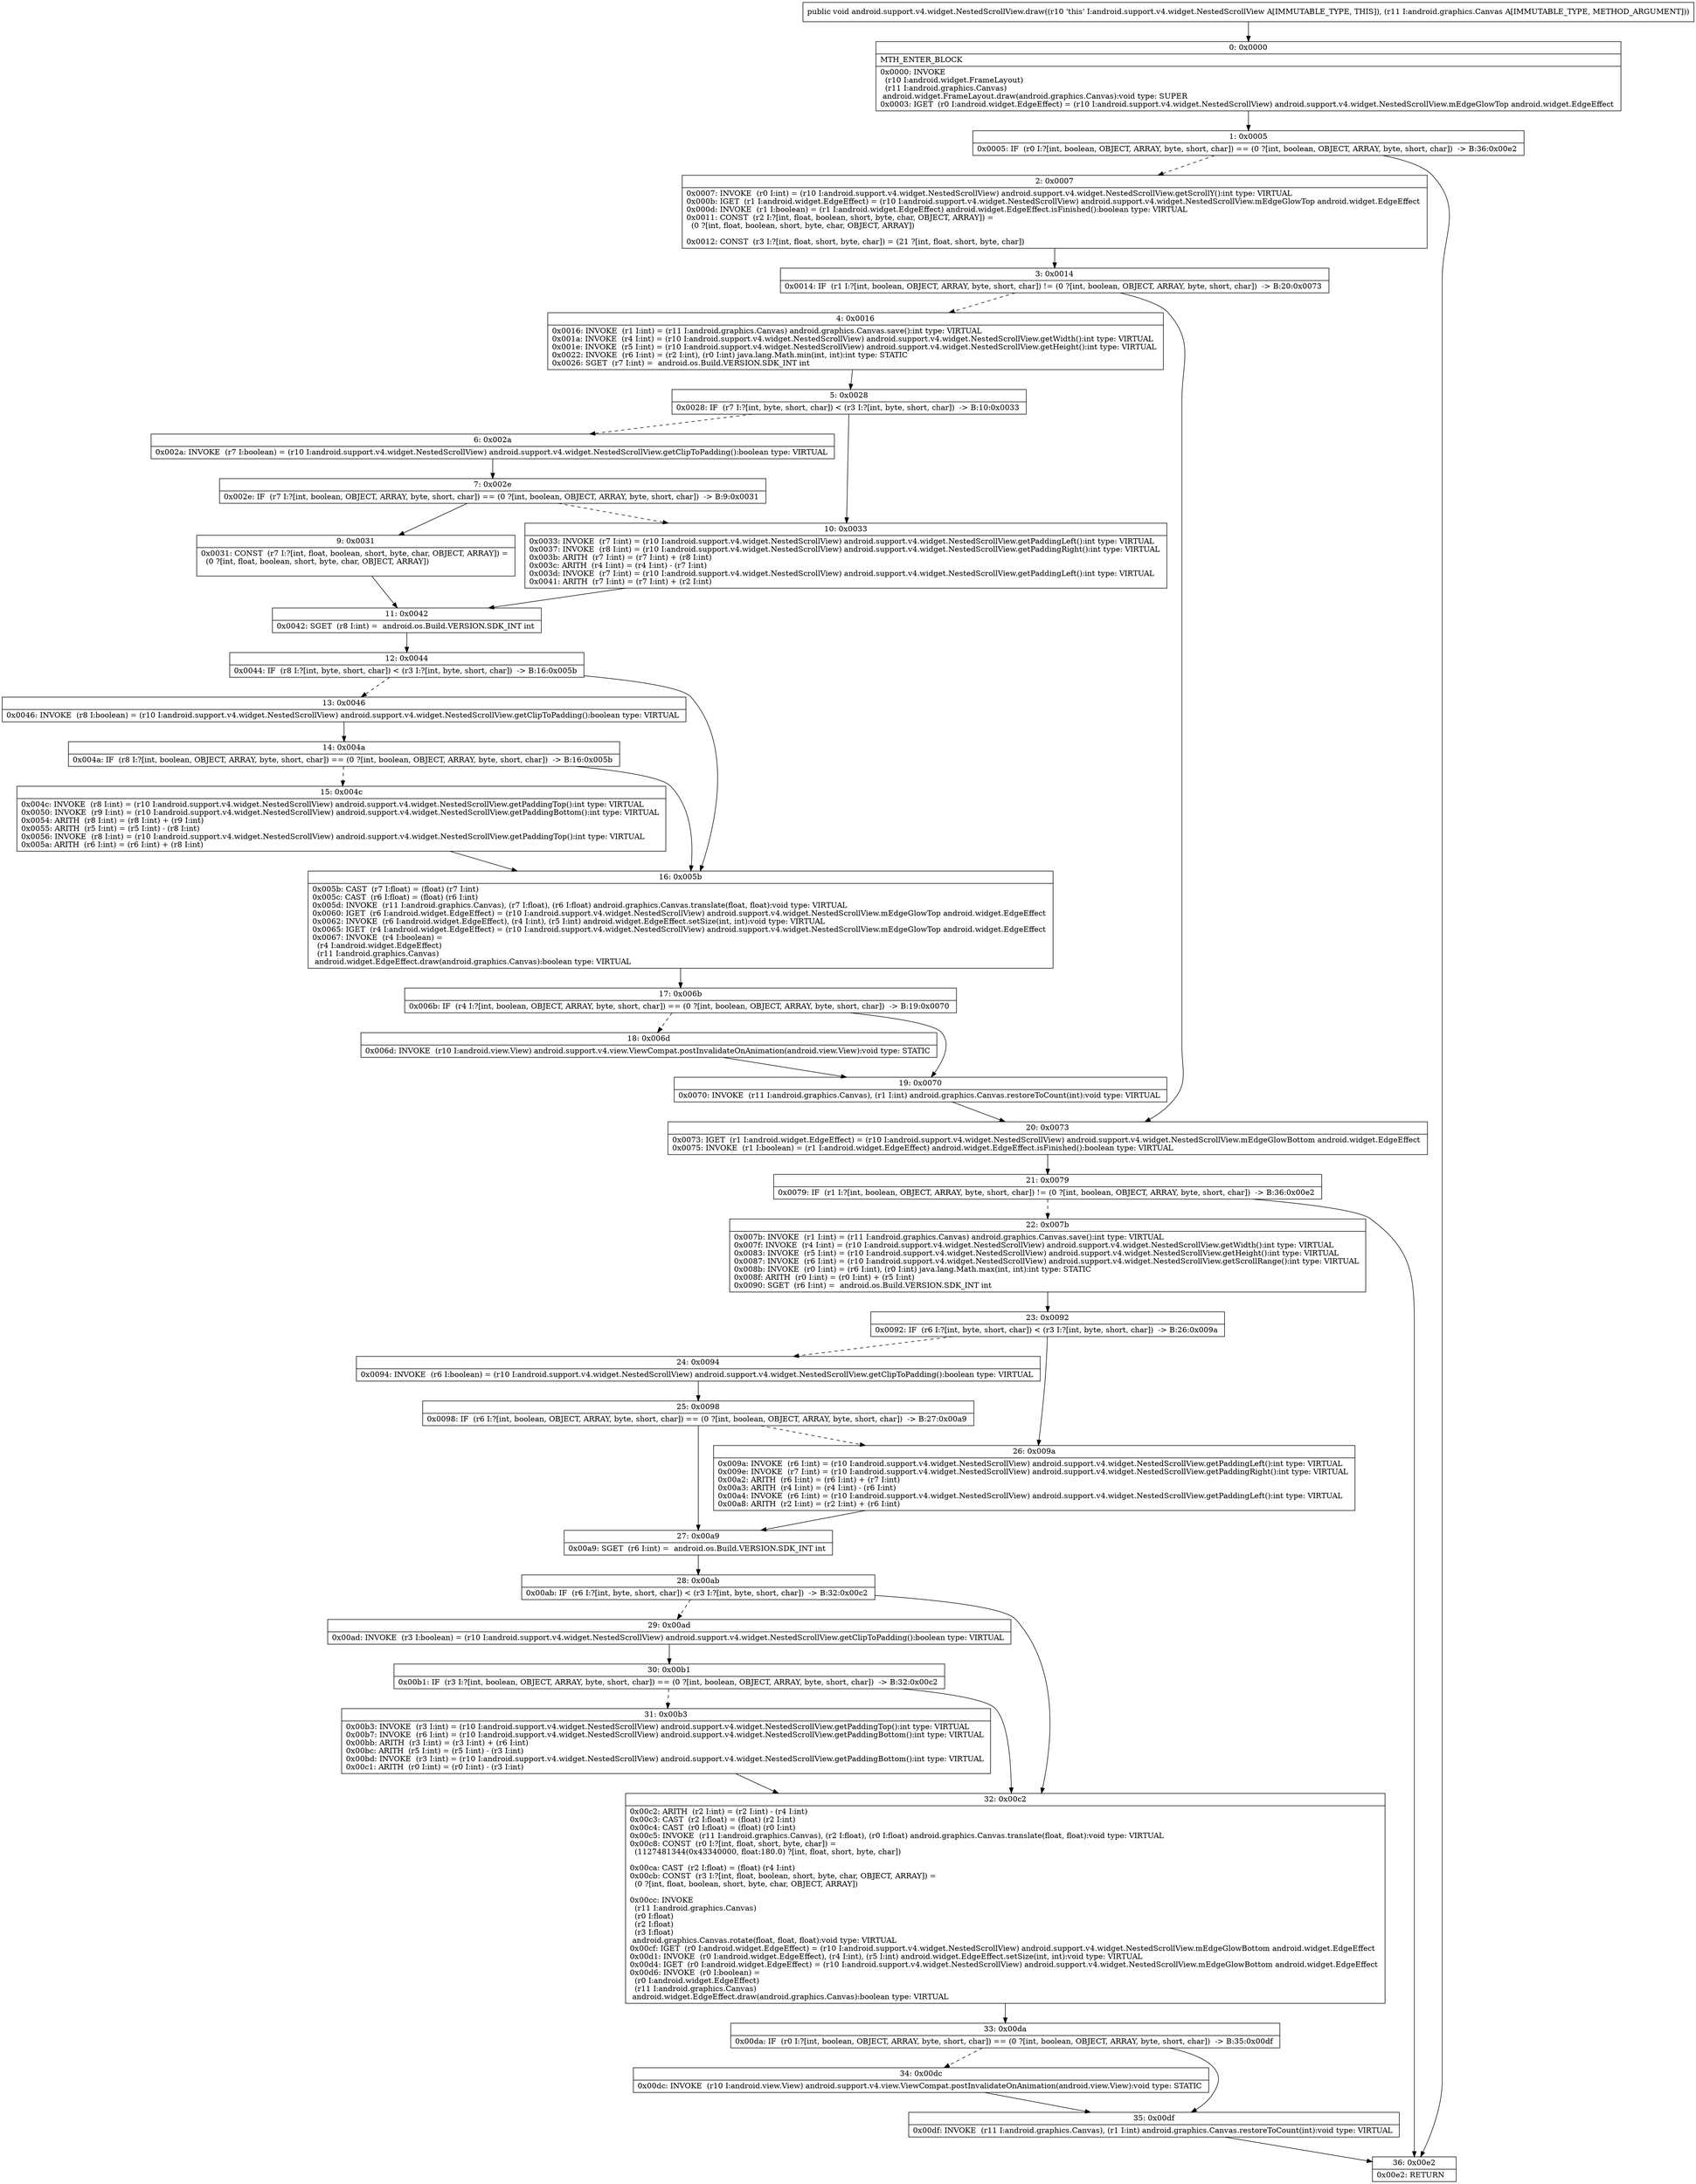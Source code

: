 digraph "CFG forandroid.support.v4.widget.NestedScrollView.draw(Landroid\/graphics\/Canvas;)V" {
Node_0 [shape=record,label="{0\:\ 0x0000|MTH_ENTER_BLOCK\l|0x0000: INVOKE  \l  (r10 I:android.widget.FrameLayout)\l  (r11 I:android.graphics.Canvas)\l android.widget.FrameLayout.draw(android.graphics.Canvas):void type: SUPER \l0x0003: IGET  (r0 I:android.widget.EdgeEffect) = (r10 I:android.support.v4.widget.NestedScrollView) android.support.v4.widget.NestedScrollView.mEdgeGlowTop android.widget.EdgeEffect \l}"];
Node_1 [shape=record,label="{1\:\ 0x0005|0x0005: IF  (r0 I:?[int, boolean, OBJECT, ARRAY, byte, short, char]) == (0 ?[int, boolean, OBJECT, ARRAY, byte, short, char])  \-\> B:36:0x00e2 \l}"];
Node_2 [shape=record,label="{2\:\ 0x0007|0x0007: INVOKE  (r0 I:int) = (r10 I:android.support.v4.widget.NestedScrollView) android.support.v4.widget.NestedScrollView.getScrollY():int type: VIRTUAL \l0x000b: IGET  (r1 I:android.widget.EdgeEffect) = (r10 I:android.support.v4.widget.NestedScrollView) android.support.v4.widget.NestedScrollView.mEdgeGlowTop android.widget.EdgeEffect \l0x000d: INVOKE  (r1 I:boolean) = (r1 I:android.widget.EdgeEffect) android.widget.EdgeEffect.isFinished():boolean type: VIRTUAL \l0x0011: CONST  (r2 I:?[int, float, boolean, short, byte, char, OBJECT, ARRAY]) = \l  (0 ?[int, float, boolean, short, byte, char, OBJECT, ARRAY])\l \l0x0012: CONST  (r3 I:?[int, float, short, byte, char]) = (21 ?[int, float, short, byte, char]) \l}"];
Node_3 [shape=record,label="{3\:\ 0x0014|0x0014: IF  (r1 I:?[int, boolean, OBJECT, ARRAY, byte, short, char]) != (0 ?[int, boolean, OBJECT, ARRAY, byte, short, char])  \-\> B:20:0x0073 \l}"];
Node_4 [shape=record,label="{4\:\ 0x0016|0x0016: INVOKE  (r1 I:int) = (r11 I:android.graphics.Canvas) android.graphics.Canvas.save():int type: VIRTUAL \l0x001a: INVOKE  (r4 I:int) = (r10 I:android.support.v4.widget.NestedScrollView) android.support.v4.widget.NestedScrollView.getWidth():int type: VIRTUAL \l0x001e: INVOKE  (r5 I:int) = (r10 I:android.support.v4.widget.NestedScrollView) android.support.v4.widget.NestedScrollView.getHeight():int type: VIRTUAL \l0x0022: INVOKE  (r6 I:int) = (r2 I:int), (r0 I:int) java.lang.Math.min(int, int):int type: STATIC \l0x0026: SGET  (r7 I:int) =  android.os.Build.VERSION.SDK_INT int \l}"];
Node_5 [shape=record,label="{5\:\ 0x0028|0x0028: IF  (r7 I:?[int, byte, short, char]) \< (r3 I:?[int, byte, short, char])  \-\> B:10:0x0033 \l}"];
Node_6 [shape=record,label="{6\:\ 0x002a|0x002a: INVOKE  (r7 I:boolean) = (r10 I:android.support.v4.widget.NestedScrollView) android.support.v4.widget.NestedScrollView.getClipToPadding():boolean type: VIRTUAL \l}"];
Node_7 [shape=record,label="{7\:\ 0x002e|0x002e: IF  (r7 I:?[int, boolean, OBJECT, ARRAY, byte, short, char]) == (0 ?[int, boolean, OBJECT, ARRAY, byte, short, char])  \-\> B:9:0x0031 \l}"];
Node_9 [shape=record,label="{9\:\ 0x0031|0x0031: CONST  (r7 I:?[int, float, boolean, short, byte, char, OBJECT, ARRAY]) = \l  (0 ?[int, float, boolean, short, byte, char, OBJECT, ARRAY])\l \l}"];
Node_10 [shape=record,label="{10\:\ 0x0033|0x0033: INVOKE  (r7 I:int) = (r10 I:android.support.v4.widget.NestedScrollView) android.support.v4.widget.NestedScrollView.getPaddingLeft():int type: VIRTUAL \l0x0037: INVOKE  (r8 I:int) = (r10 I:android.support.v4.widget.NestedScrollView) android.support.v4.widget.NestedScrollView.getPaddingRight():int type: VIRTUAL \l0x003b: ARITH  (r7 I:int) = (r7 I:int) + (r8 I:int) \l0x003c: ARITH  (r4 I:int) = (r4 I:int) \- (r7 I:int) \l0x003d: INVOKE  (r7 I:int) = (r10 I:android.support.v4.widget.NestedScrollView) android.support.v4.widget.NestedScrollView.getPaddingLeft():int type: VIRTUAL \l0x0041: ARITH  (r7 I:int) = (r7 I:int) + (r2 I:int) \l}"];
Node_11 [shape=record,label="{11\:\ 0x0042|0x0042: SGET  (r8 I:int) =  android.os.Build.VERSION.SDK_INT int \l}"];
Node_12 [shape=record,label="{12\:\ 0x0044|0x0044: IF  (r8 I:?[int, byte, short, char]) \< (r3 I:?[int, byte, short, char])  \-\> B:16:0x005b \l}"];
Node_13 [shape=record,label="{13\:\ 0x0046|0x0046: INVOKE  (r8 I:boolean) = (r10 I:android.support.v4.widget.NestedScrollView) android.support.v4.widget.NestedScrollView.getClipToPadding():boolean type: VIRTUAL \l}"];
Node_14 [shape=record,label="{14\:\ 0x004a|0x004a: IF  (r8 I:?[int, boolean, OBJECT, ARRAY, byte, short, char]) == (0 ?[int, boolean, OBJECT, ARRAY, byte, short, char])  \-\> B:16:0x005b \l}"];
Node_15 [shape=record,label="{15\:\ 0x004c|0x004c: INVOKE  (r8 I:int) = (r10 I:android.support.v4.widget.NestedScrollView) android.support.v4.widget.NestedScrollView.getPaddingTop():int type: VIRTUAL \l0x0050: INVOKE  (r9 I:int) = (r10 I:android.support.v4.widget.NestedScrollView) android.support.v4.widget.NestedScrollView.getPaddingBottom():int type: VIRTUAL \l0x0054: ARITH  (r8 I:int) = (r8 I:int) + (r9 I:int) \l0x0055: ARITH  (r5 I:int) = (r5 I:int) \- (r8 I:int) \l0x0056: INVOKE  (r8 I:int) = (r10 I:android.support.v4.widget.NestedScrollView) android.support.v4.widget.NestedScrollView.getPaddingTop():int type: VIRTUAL \l0x005a: ARITH  (r6 I:int) = (r6 I:int) + (r8 I:int) \l}"];
Node_16 [shape=record,label="{16\:\ 0x005b|0x005b: CAST  (r7 I:float) = (float) (r7 I:int) \l0x005c: CAST  (r6 I:float) = (float) (r6 I:int) \l0x005d: INVOKE  (r11 I:android.graphics.Canvas), (r7 I:float), (r6 I:float) android.graphics.Canvas.translate(float, float):void type: VIRTUAL \l0x0060: IGET  (r6 I:android.widget.EdgeEffect) = (r10 I:android.support.v4.widget.NestedScrollView) android.support.v4.widget.NestedScrollView.mEdgeGlowTop android.widget.EdgeEffect \l0x0062: INVOKE  (r6 I:android.widget.EdgeEffect), (r4 I:int), (r5 I:int) android.widget.EdgeEffect.setSize(int, int):void type: VIRTUAL \l0x0065: IGET  (r4 I:android.widget.EdgeEffect) = (r10 I:android.support.v4.widget.NestedScrollView) android.support.v4.widget.NestedScrollView.mEdgeGlowTop android.widget.EdgeEffect \l0x0067: INVOKE  (r4 I:boolean) = \l  (r4 I:android.widget.EdgeEffect)\l  (r11 I:android.graphics.Canvas)\l android.widget.EdgeEffect.draw(android.graphics.Canvas):boolean type: VIRTUAL \l}"];
Node_17 [shape=record,label="{17\:\ 0x006b|0x006b: IF  (r4 I:?[int, boolean, OBJECT, ARRAY, byte, short, char]) == (0 ?[int, boolean, OBJECT, ARRAY, byte, short, char])  \-\> B:19:0x0070 \l}"];
Node_18 [shape=record,label="{18\:\ 0x006d|0x006d: INVOKE  (r10 I:android.view.View) android.support.v4.view.ViewCompat.postInvalidateOnAnimation(android.view.View):void type: STATIC \l}"];
Node_19 [shape=record,label="{19\:\ 0x0070|0x0070: INVOKE  (r11 I:android.graphics.Canvas), (r1 I:int) android.graphics.Canvas.restoreToCount(int):void type: VIRTUAL \l}"];
Node_20 [shape=record,label="{20\:\ 0x0073|0x0073: IGET  (r1 I:android.widget.EdgeEffect) = (r10 I:android.support.v4.widget.NestedScrollView) android.support.v4.widget.NestedScrollView.mEdgeGlowBottom android.widget.EdgeEffect \l0x0075: INVOKE  (r1 I:boolean) = (r1 I:android.widget.EdgeEffect) android.widget.EdgeEffect.isFinished():boolean type: VIRTUAL \l}"];
Node_21 [shape=record,label="{21\:\ 0x0079|0x0079: IF  (r1 I:?[int, boolean, OBJECT, ARRAY, byte, short, char]) != (0 ?[int, boolean, OBJECT, ARRAY, byte, short, char])  \-\> B:36:0x00e2 \l}"];
Node_22 [shape=record,label="{22\:\ 0x007b|0x007b: INVOKE  (r1 I:int) = (r11 I:android.graphics.Canvas) android.graphics.Canvas.save():int type: VIRTUAL \l0x007f: INVOKE  (r4 I:int) = (r10 I:android.support.v4.widget.NestedScrollView) android.support.v4.widget.NestedScrollView.getWidth():int type: VIRTUAL \l0x0083: INVOKE  (r5 I:int) = (r10 I:android.support.v4.widget.NestedScrollView) android.support.v4.widget.NestedScrollView.getHeight():int type: VIRTUAL \l0x0087: INVOKE  (r6 I:int) = (r10 I:android.support.v4.widget.NestedScrollView) android.support.v4.widget.NestedScrollView.getScrollRange():int type: VIRTUAL \l0x008b: INVOKE  (r0 I:int) = (r6 I:int), (r0 I:int) java.lang.Math.max(int, int):int type: STATIC \l0x008f: ARITH  (r0 I:int) = (r0 I:int) + (r5 I:int) \l0x0090: SGET  (r6 I:int) =  android.os.Build.VERSION.SDK_INT int \l}"];
Node_23 [shape=record,label="{23\:\ 0x0092|0x0092: IF  (r6 I:?[int, byte, short, char]) \< (r3 I:?[int, byte, short, char])  \-\> B:26:0x009a \l}"];
Node_24 [shape=record,label="{24\:\ 0x0094|0x0094: INVOKE  (r6 I:boolean) = (r10 I:android.support.v4.widget.NestedScrollView) android.support.v4.widget.NestedScrollView.getClipToPadding():boolean type: VIRTUAL \l}"];
Node_25 [shape=record,label="{25\:\ 0x0098|0x0098: IF  (r6 I:?[int, boolean, OBJECT, ARRAY, byte, short, char]) == (0 ?[int, boolean, OBJECT, ARRAY, byte, short, char])  \-\> B:27:0x00a9 \l}"];
Node_26 [shape=record,label="{26\:\ 0x009a|0x009a: INVOKE  (r6 I:int) = (r10 I:android.support.v4.widget.NestedScrollView) android.support.v4.widget.NestedScrollView.getPaddingLeft():int type: VIRTUAL \l0x009e: INVOKE  (r7 I:int) = (r10 I:android.support.v4.widget.NestedScrollView) android.support.v4.widget.NestedScrollView.getPaddingRight():int type: VIRTUAL \l0x00a2: ARITH  (r6 I:int) = (r6 I:int) + (r7 I:int) \l0x00a3: ARITH  (r4 I:int) = (r4 I:int) \- (r6 I:int) \l0x00a4: INVOKE  (r6 I:int) = (r10 I:android.support.v4.widget.NestedScrollView) android.support.v4.widget.NestedScrollView.getPaddingLeft():int type: VIRTUAL \l0x00a8: ARITH  (r2 I:int) = (r2 I:int) + (r6 I:int) \l}"];
Node_27 [shape=record,label="{27\:\ 0x00a9|0x00a9: SGET  (r6 I:int) =  android.os.Build.VERSION.SDK_INT int \l}"];
Node_28 [shape=record,label="{28\:\ 0x00ab|0x00ab: IF  (r6 I:?[int, byte, short, char]) \< (r3 I:?[int, byte, short, char])  \-\> B:32:0x00c2 \l}"];
Node_29 [shape=record,label="{29\:\ 0x00ad|0x00ad: INVOKE  (r3 I:boolean) = (r10 I:android.support.v4.widget.NestedScrollView) android.support.v4.widget.NestedScrollView.getClipToPadding():boolean type: VIRTUAL \l}"];
Node_30 [shape=record,label="{30\:\ 0x00b1|0x00b1: IF  (r3 I:?[int, boolean, OBJECT, ARRAY, byte, short, char]) == (0 ?[int, boolean, OBJECT, ARRAY, byte, short, char])  \-\> B:32:0x00c2 \l}"];
Node_31 [shape=record,label="{31\:\ 0x00b3|0x00b3: INVOKE  (r3 I:int) = (r10 I:android.support.v4.widget.NestedScrollView) android.support.v4.widget.NestedScrollView.getPaddingTop():int type: VIRTUAL \l0x00b7: INVOKE  (r6 I:int) = (r10 I:android.support.v4.widget.NestedScrollView) android.support.v4.widget.NestedScrollView.getPaddingBottom():int type: VIRTUAL \l0x00bb: ARITH  (r3 I:int) = (r3 I:int) + (r6 I:int) \l0x00bc: ARITH  (r5 I:int) = (r5 I:int) \- (r3 I:int) \l0x00bd: INVOKE  (r3 I:int) = (r10 I:android.support.v4.widget.NestedScrollView) android.support.v4.widget.NestedScrollView.getPaddingBottom():int type: VIRTUAL \l0x00c1: ARITH  (r0 I:int) = (r0 I:int) \- (r3 I:int) \l}"];
Node_32 [shape=record,label="{32\:\ 0x00c2|0x00c2: ARITH  (r2 I:int) = (r2 I:int) \- (r4 I:int) \l0x00c3: CAST  (r2 I:float) = (float) (r2 I:int) \l0x00c4: CAST  (r0 I:float) = (float) (r0 I:int) \l0x00c5: INVOKE  (r11 I:android.graphics.Canvas), (r2 I:float), (r0 I:float) android.graphics.Canvas.translate(float, float):void type: VIRTUAL \l0x00c8: CONST  (r0 I:?[int, float, short, byte, char]) = \l  (1127481344(0x43340000, float:180.0) ?[int, float, short, byte, char])\l \l0x00ca: CAST  (r2 I:float) = (float) (r4 I:int) \l0x00cb: CONST  (r3 I:?[int, float, boolean, short, byte, char, OBJECT, ARRAY]) = \l  (0 ?[int, float, boolean, short, byte, char, OBJECT, ARRAY])\l \l0x00cc: INVOKE  \l  (r11 I:android.graphics.Canvas)\l  (r0 I:float)\l  (r2 I:float)\l  (r3 I:float)\l android.graphics.Canvas.rotate(float, float, float):void type: VIRTUAL \l0x00cf: IGET  (r0 I:android.widget.EdgeEffect) = (r10 I:android.support.v4.widget.NestedScrollView) android.support.v4.widget.NestedScrollView.mEdgeGlowBottom android.widget.EdgeEffect \l0x00d1: INVOKE  (r0 I:android.widget.EdgeEffect), (r4 I:int), (r5 I:int) android.widget.EdgeEffect.setSize(int, int):void type: VIRTUAL \l0x00d4: IGET  (r0 I:android.widget.EdgeEffect) = (r10 I:android.support.v4.widget.NestedScrollView) android.support.v4.widget.NestedScrollView.mEdgeGlowBottom android.widget.EdgeEffect \l0x00d6: INVOKE  (r0 I:boolean) = \l  (r0 I:android.widget.EdgeEffect)\l  (r11 I:android.graphics.Canvas)\l android.widget.EdgeEffect.draw(android.graphics.Canvas):boolean type: VIRTUAL \l}"];
Node_33 [shape=record,label="{33\:\ 0x00da|0x00da: IF  (r0 I:?[int, boolean, OBJECT, ARRAY, byte, short, char]) == (0 ?[int, boolean, OBJECT, ARRAY, byte, short, char])  \-\> B:35:0x00df \l}"];
Node_34 [shape=record,label="{34\:\ 0x00dc|0x00dc: INVOKE  (r10 I:android.view.View) android.support.v4.view.ViewCompat.postInvalidateOnAnimation(android.view.View):void type: STATIC \l}"];
Node_35 [shape=record,label="{35\:\ 0x00df|0x00df: INVOKE  (r11 I:android.graphics.Canvas), (r1 I:int) android.graphics.Canvas.restoreToCount(int):void type: VIRTUAL \l}"];
Node_36 [shape=record,label="{36\:\ 0x00e2|0x00e2: RETURN   \l}"];
MethodNode[shape=record,label="{public void android.support.v4.widget.NestedScrollView.draw((r10 'this' I:android.support.v4.widget.NestedScrollView A[IMMUTABLE_TYPE, THIS]), (r11 I:android.graphics.Canvas A[IMMUTABLE_TYPE, METHOD_ARGUMENT])) }"];
MethodNode -> Node_0;
Node_0 -> Node_1;
Node_1 -> Node_2[style=dashed];
Node_1 -> Node_36;
Node_2 -> Node_3;
Node_3 -> Node_4[style=dashed];
Node_3 -> Node_20;
Node_4 -> Node_5;
Node_5 -> Node_6[style=dashed];
Node_5 -> Node_10;
Node_6 -> Node_7;
Node_7 -> Node_9;
Node_7 -> Node_10[style=dashed];
Node_9 -> Node_11;
Node_10 -> Node_11;
Node_11 -> Node_12;
Node_12 -> Node_13[style=dashed];
Node_12 -> Node_16;
Node_13 -> Node_14;
Node_14 -> Node_15[style=dashed];
Node_14 -> Node_16;
Node_15 -> Node_16;
Node_16 -> Node_17;
Node_17 -> Node_18[style=dashed];
Node_17 -> Node_19;
Node_18 -> Node_19;
Node_19 -> Node_20;
Node_20 -> Node_21;
Node_21 -> Node_22[style=dashed];
Node_21 -> Node_36;
Node_22 -> Node_23;
Node_23 -> Node_24[style=dashed];
Node_23 -> Node_26;
Node_24 -> Node_25;
Node_25 -> Node_26[style=dashed];
Node_25 -> Node_27;
Node_26 -> Node_27;
Node_27 -> Node_28;
Node_28 -> Node_29[style=dashed];
Node_28 -> Node_32;
Node_29 -> Node_30;
Node_30 -> Node_31[style=dashed];
Node_30 -> Node_32;
Node_31 -> Node_32;
Node_32 -> Node_33;
Node_33 -> Node_34[style=dashed];
Node_33 -> Node_35;
Node_34 -> Node_35;
Node_35 -> Node_36;
}

